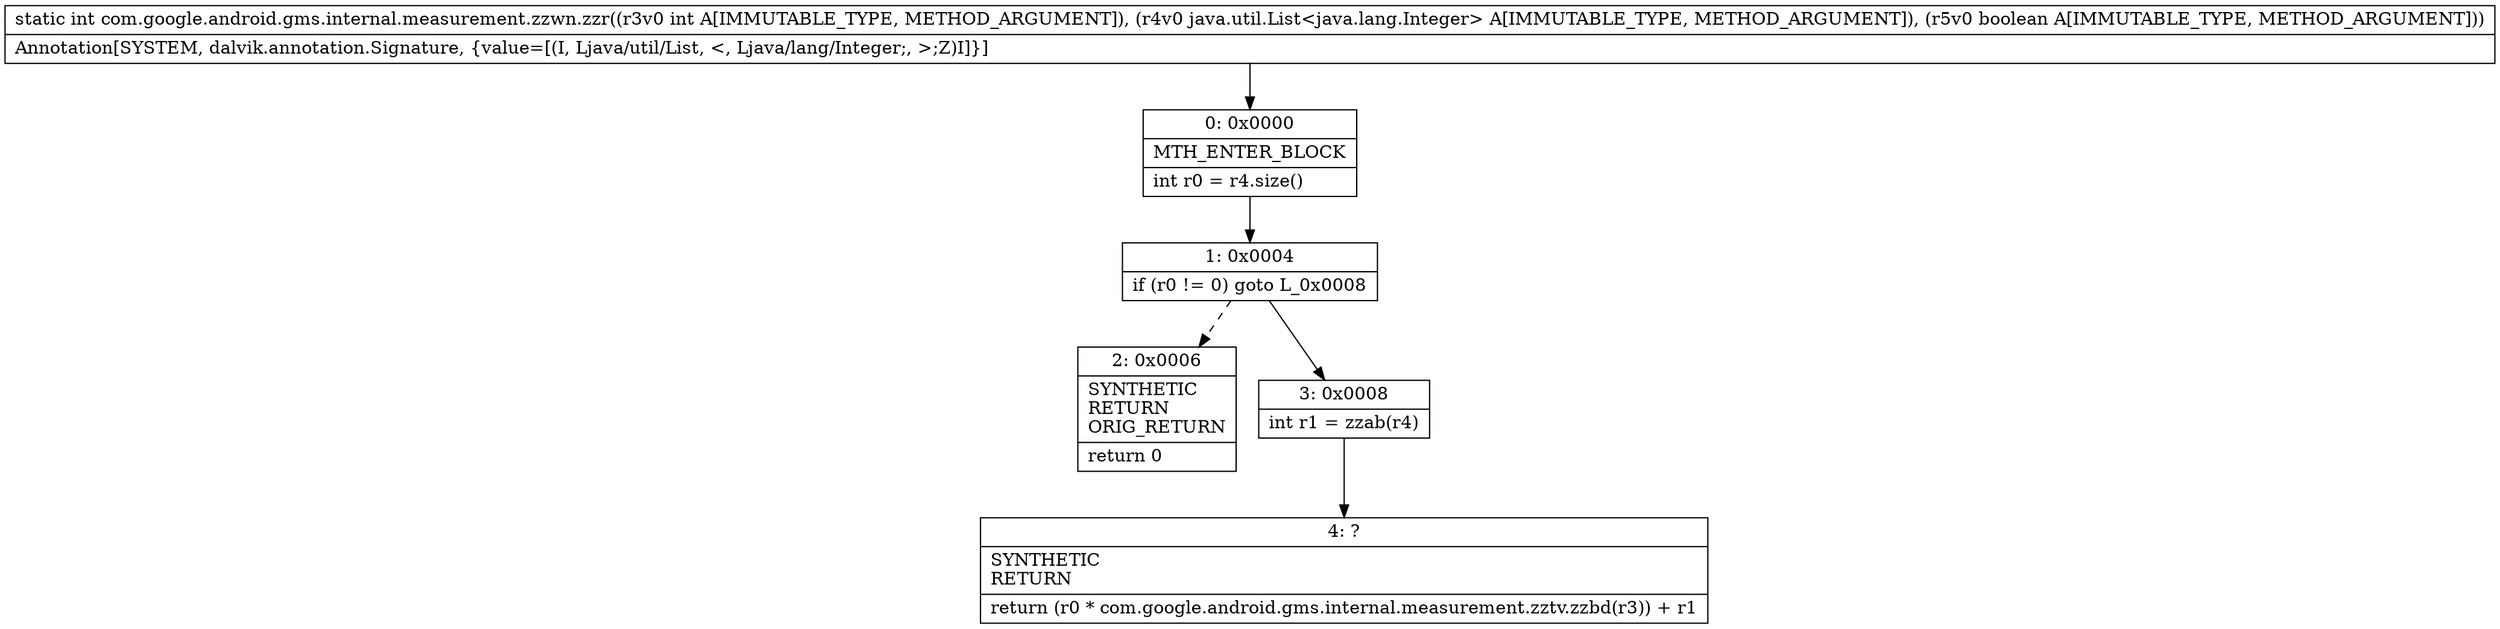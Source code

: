 digraph "CFG forcom.google.android.gms.internal.measurement.zzwn.zzr(ILjava\/util\/List;Z)I" {
Node_0 [shape=record,label="{0\:\ 0x0000|MTH_ENTER_BLOCK\l|int r0 = r4.size()\l}"];
Node_1 [shape=record,label="{1\:\ 0x0004|if (r0 != 0) goto L_0x0008\l}"];
Node_2 [shape=record,label="{2\:\ 0x0006|SYNTHETIC\lRETURN\lORIG_RETURN\l|return 0\l}"];
Node_3 [shape=record,label="{3\:\ 0x0008|int r1 = zzab(r4)\l}"];
Node_4 [shape=record,label="{4\:\ ?|SYNTHETIC\lRETURN\l|return (r0 * com.google.android.gms.internal.measurement.zztv.zzbd(r3)) + r1\l}"];
MethodNode[shape=record,label="{static int com.google.android.gms.internal.measurement.zzwn.zzr((r3v0 int A[IMMUTABLE_TYPE, METHOD_ARGUMENT]), (r4v0 java.util.List\<java.lang.Integer\> A[IMMUTABLE_TYPE, METHOD_ARGUMENT]), (r5v0 boolean A[IMMUTABLE_TYPE, METHOD_ARGUMENT]))  | Annotation[SYSTEM, dalvik.annotation.Signature, \{value=[(I, Ljava\/util\/List, \<, Ljava\/lang\/Integer;, \>;Z)I]\}]\l}"];
MethodNode -> Node_0;
Node_0 -> Node_1;
Node_1 -> Node_2[style=dashed];
Node_1 -> Node_3;
Node_3 -> Node_4;
}

